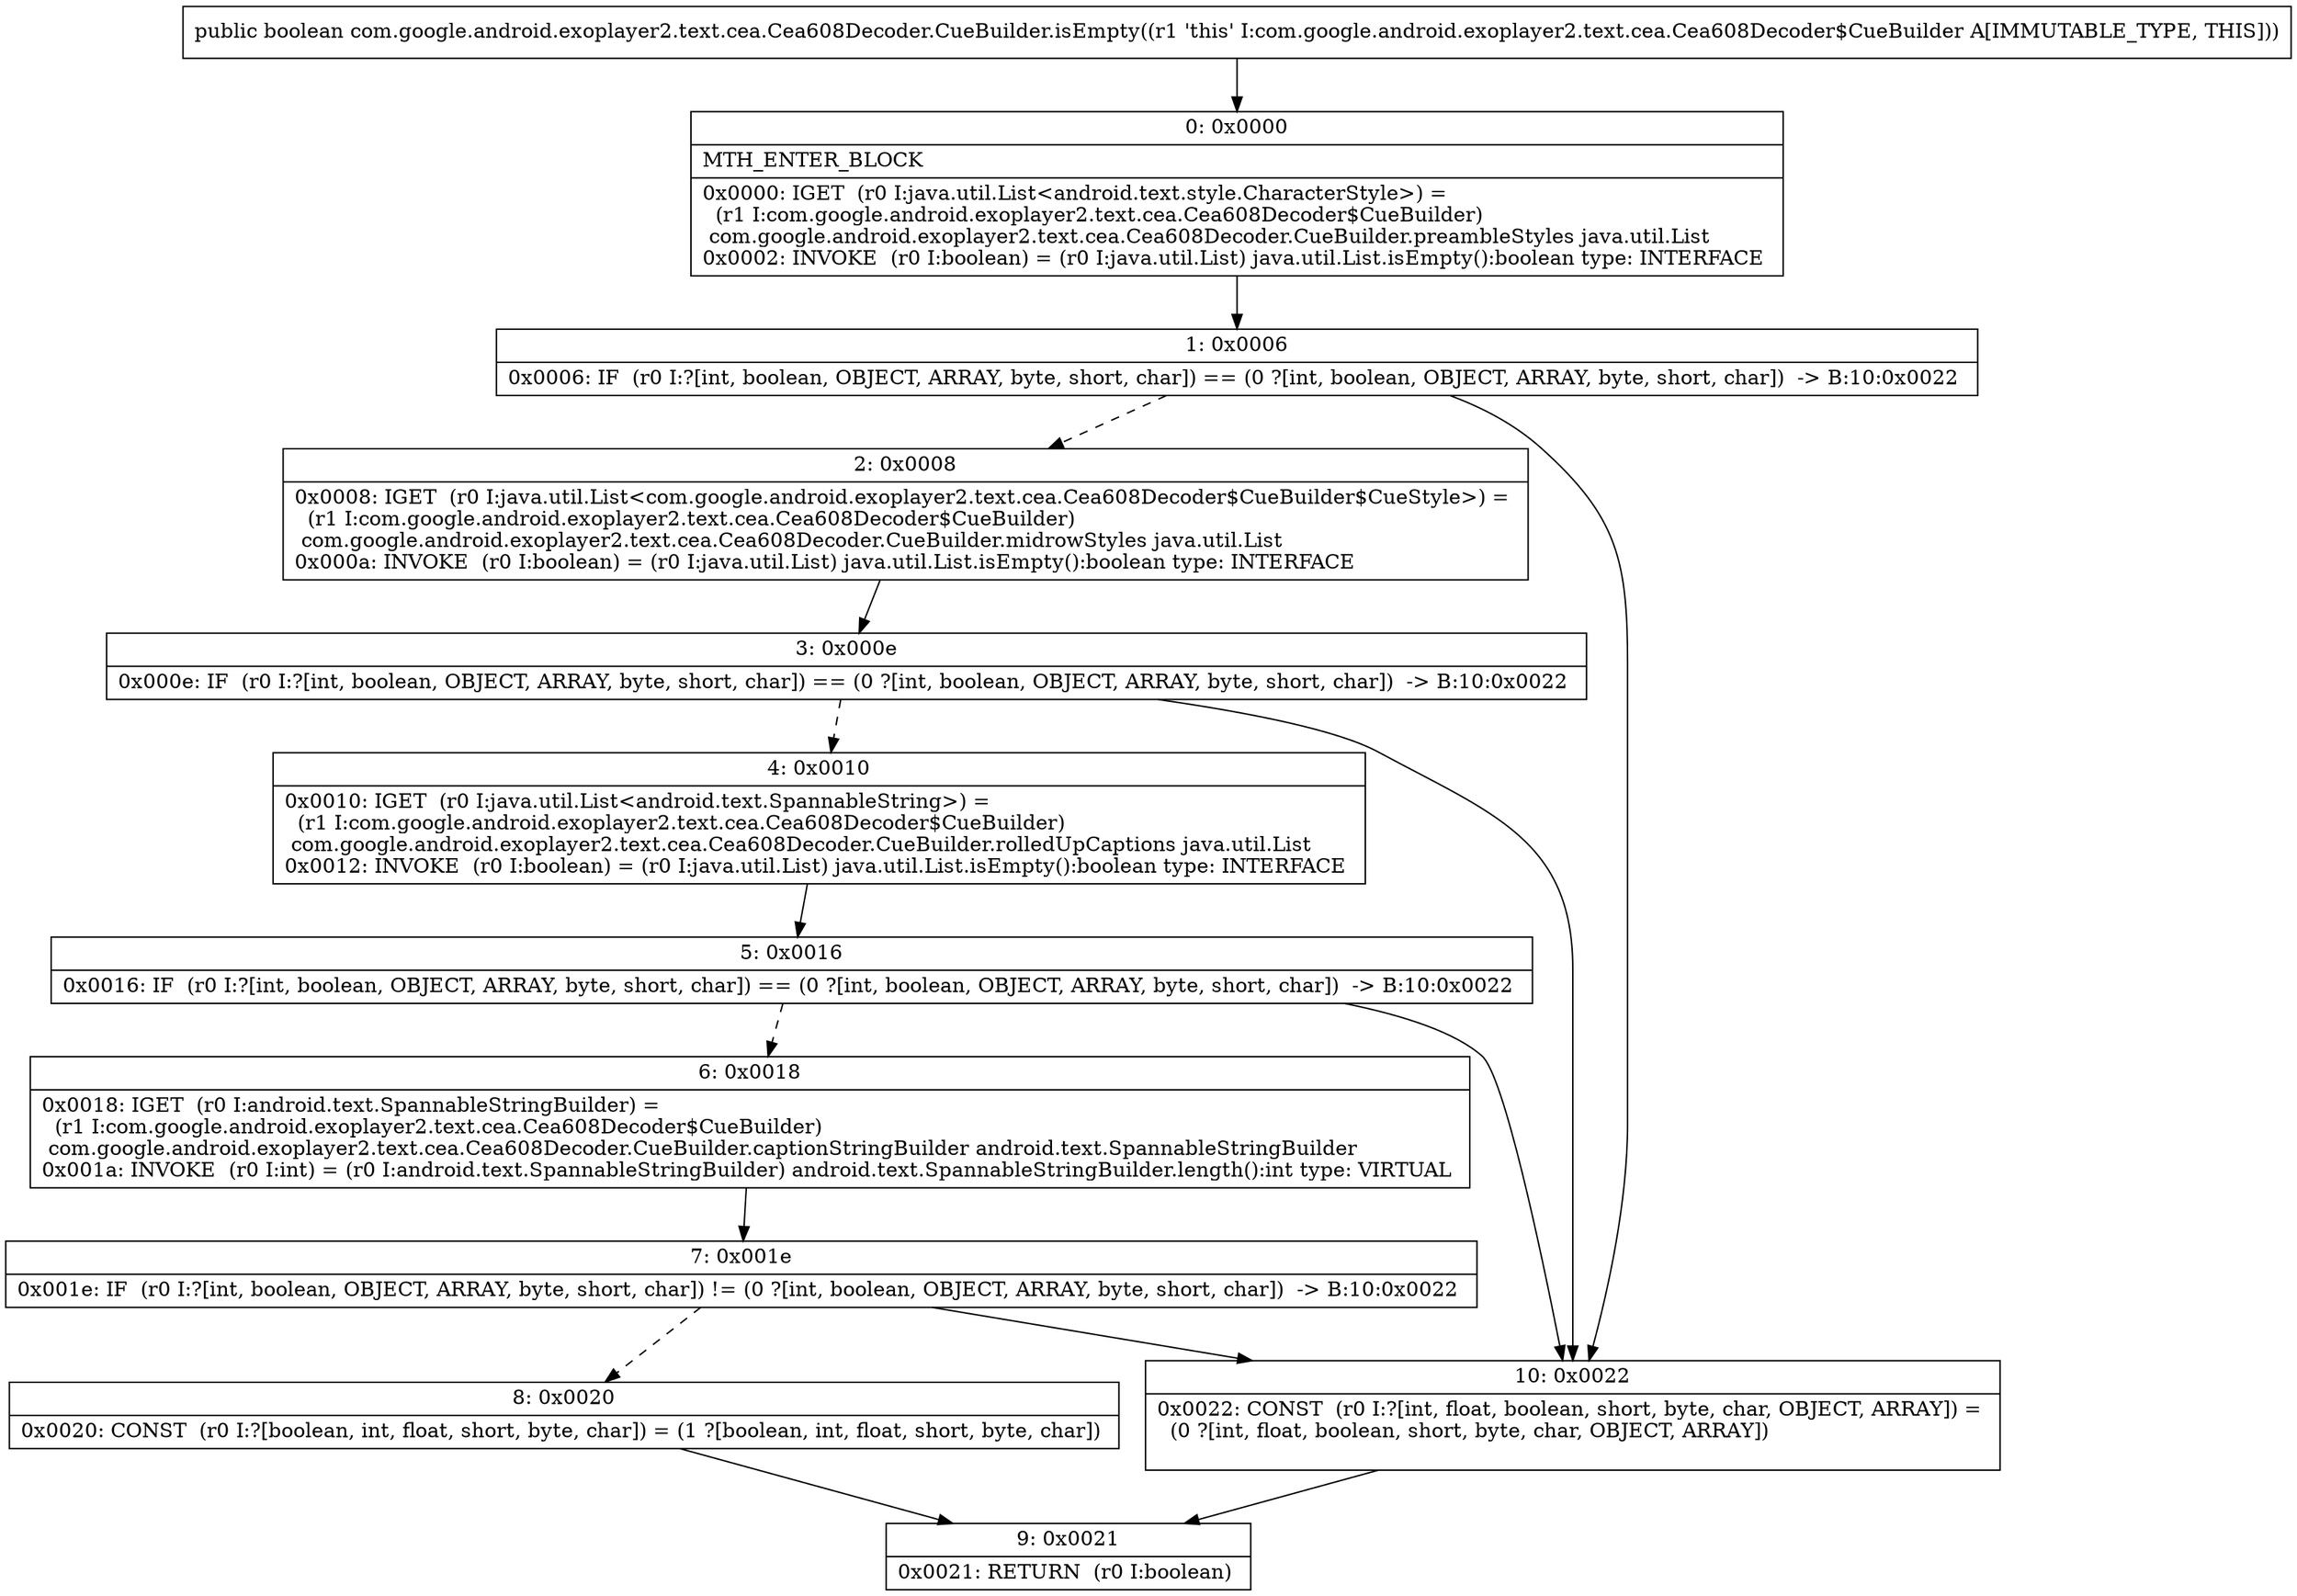digraph "CFG forcom.google.android.exoplayer2.text.cea.Cea608Decoder.CueBuilder.isEmpty()Z" {
Node_0 [shape=record,label="{0\:\ 0x0000|MTH_ENTER_BLOCK\l|0x0000: IGET  (r0 I:java.util.List\<android.text.style.CharacterStyle\>) = \l  (r1 I:com.google.android.exoplayer2.text.cea.Cea608Decoder$CueBuilder)\l com.google.android.exoplayer2.text.cea.Cea608Decoder.CueBuilder.preambleStyles java.util.List \l0x0002: INVOKE  (r0 I:boolean) = (r0 I:java.util.List) java.util.List.isEmpty():boolean type: INTERFACE \l}"];
Node_1 [shape=record,label="{1\:\ 0x0006|0x0006: IF  (r0 I:?[int, boolean, OBJECT, ARRAY, byte, short, char]) == (0 ?[int, boolean, OBJECT, ARRAY, byte, short, char])  \-\> B:10:0x0022 \l}"];
Node_2 [shape=record,label="{2\:\ 0x0008|0x0008: IGET  (r0 I:java.util.List\<com.google.android.exoplayer2.text.cea.Cea608Decoder$CueBuilder$CueStyle\>) = \l  (r1 I:com.google.android.exoplayer2.text.cea.Cea608Decoder$CueBuilder)\l com.google.android.exoplayer2.text.cea.Cea608Decoder.CueBuilder.midrowStyles java.util.List \l0x000a: INVOKE  (r0 I:boolean) = (r0 I:java.util.List) java.util.List.isEmpty():boolean type: INTERFACE \l}"];
Node_3 [shape=record,label="{3\:\ 0x000e|0x000e: IF  (r0 I:?[int, boolean, OBJECT, ARRAY, byte, short, char]) == (0 ?[int, boolean, OBJECT, ARRAY, byte, short, char])  \-\> B:10:0x0022 \l}"];
Node_4 [shape=record,label="{4\:\ 0x0010|0x0010: IGET  (r0 I:java.util.List\<android.text.SpannableString\>) = \l  (r1 I:com.google.android.exoplayer2.text.cea.Cea608Decoder$CueBuilder)\l com.google.android.exoplayer2.text.cea.Cea608Decoder.CueBuilder.rolledUpCaptions java.util.List \l0x0012: INVOKE  (r0 I:boolean) = (r0 I:java.util.List) java.util.List.isEmpty():boolean type: INTERFACE \l}"];
Node_5 [shape=record,label="{5\:\ 0x0016|0x0016: IF  (r0 I:?[int, boolean, OBJECT, ARRAY, byte, short, char]) == (0 ?[int, boolean, OBJECT, ARRAY, byte, short, char])  \-\> B:10:0x0022 \l}"];
Node_6 [shape=record,label="{6\:\ 0x0018|0x0018: IGET  (r0 I:android.text.SpannableStringBuilder) = \l  (r1 I:com.google.android.exoplayer2.text.cea.Cea608Decoder$CueBuilder)\l com.google.android.exoplayer2.text.cea.Cea608Decoder.CueBuilder.captionStringBuilder android.text.SpannableStringBuilder \l0x001a: INVOKE  (r0 I:int) = (r0 I:android.text.SpannableStringBuilder) android.text.SpannableStringBuilder.length():int type: VIRTUAL \l}"];
Node_7 [shape=record,label="{7\:\ 0x001e|0x001e: IF  (r0 I:?[int, boolean, OBJECT, ARRAY, byte, short, char]) != (0 ?[int, boolean, OBJECT, ARRAY, byte, short, char])  \-\> B:10:0x0022 \l}"];
Node_8 [shape=record,label="{8\:\ 0x0020|0x0020: CONST  (r0 I:?[boolean, int, float, short, byte, char]) = (1 ?[boolean, int, float, short, byte, char]) \l}"];
Node_9 [shape=record,label="{9\:\ 0x0021|0x0021: RETURN  (r0 I:boolean) \l}"];
Node_10 [shape=record,label="{10\:\ 0x0022|0x0022: CONST  (r0 I:?[int, float, boolean, short, byte, char, OBJECT, ARRAY]) = \l  (0 ?[int, float, boolean, short, byte, char, OBJECT, ARRAY])\l \l}"];
MethodNode[shape=record,label="{public boolean com.google.android.exoplayer2.text.cea.Cea608Decoder.CueBuilder.isEmpty((r1 'this' I:com.google.android.exoplayer2.text.cea.Cea608Decoder$CueBuilder A[IMMUTABLE_TYPE, THIS])) }"];
MethodNode -> Node_0;
Node_0 -> Node_1;
Node_1 -> Node_2[style=dashed];
Node_1 -> Node_10;
Node_2 -> Node_3;
Node_3 -> Node_4[style=dashed];
Node_3 -> Node_10;
Node_4 -> Node_5;
Node_5 -> Node_6[style=dashed];
Node_5 -> Node_10;
Node_6 -> Node_7;
Node_7 -> Node_8[style=dashed];
Node_7 -> Node_10;
Node_8 -> Node_9;
Node_10 -> Node_9;
}

